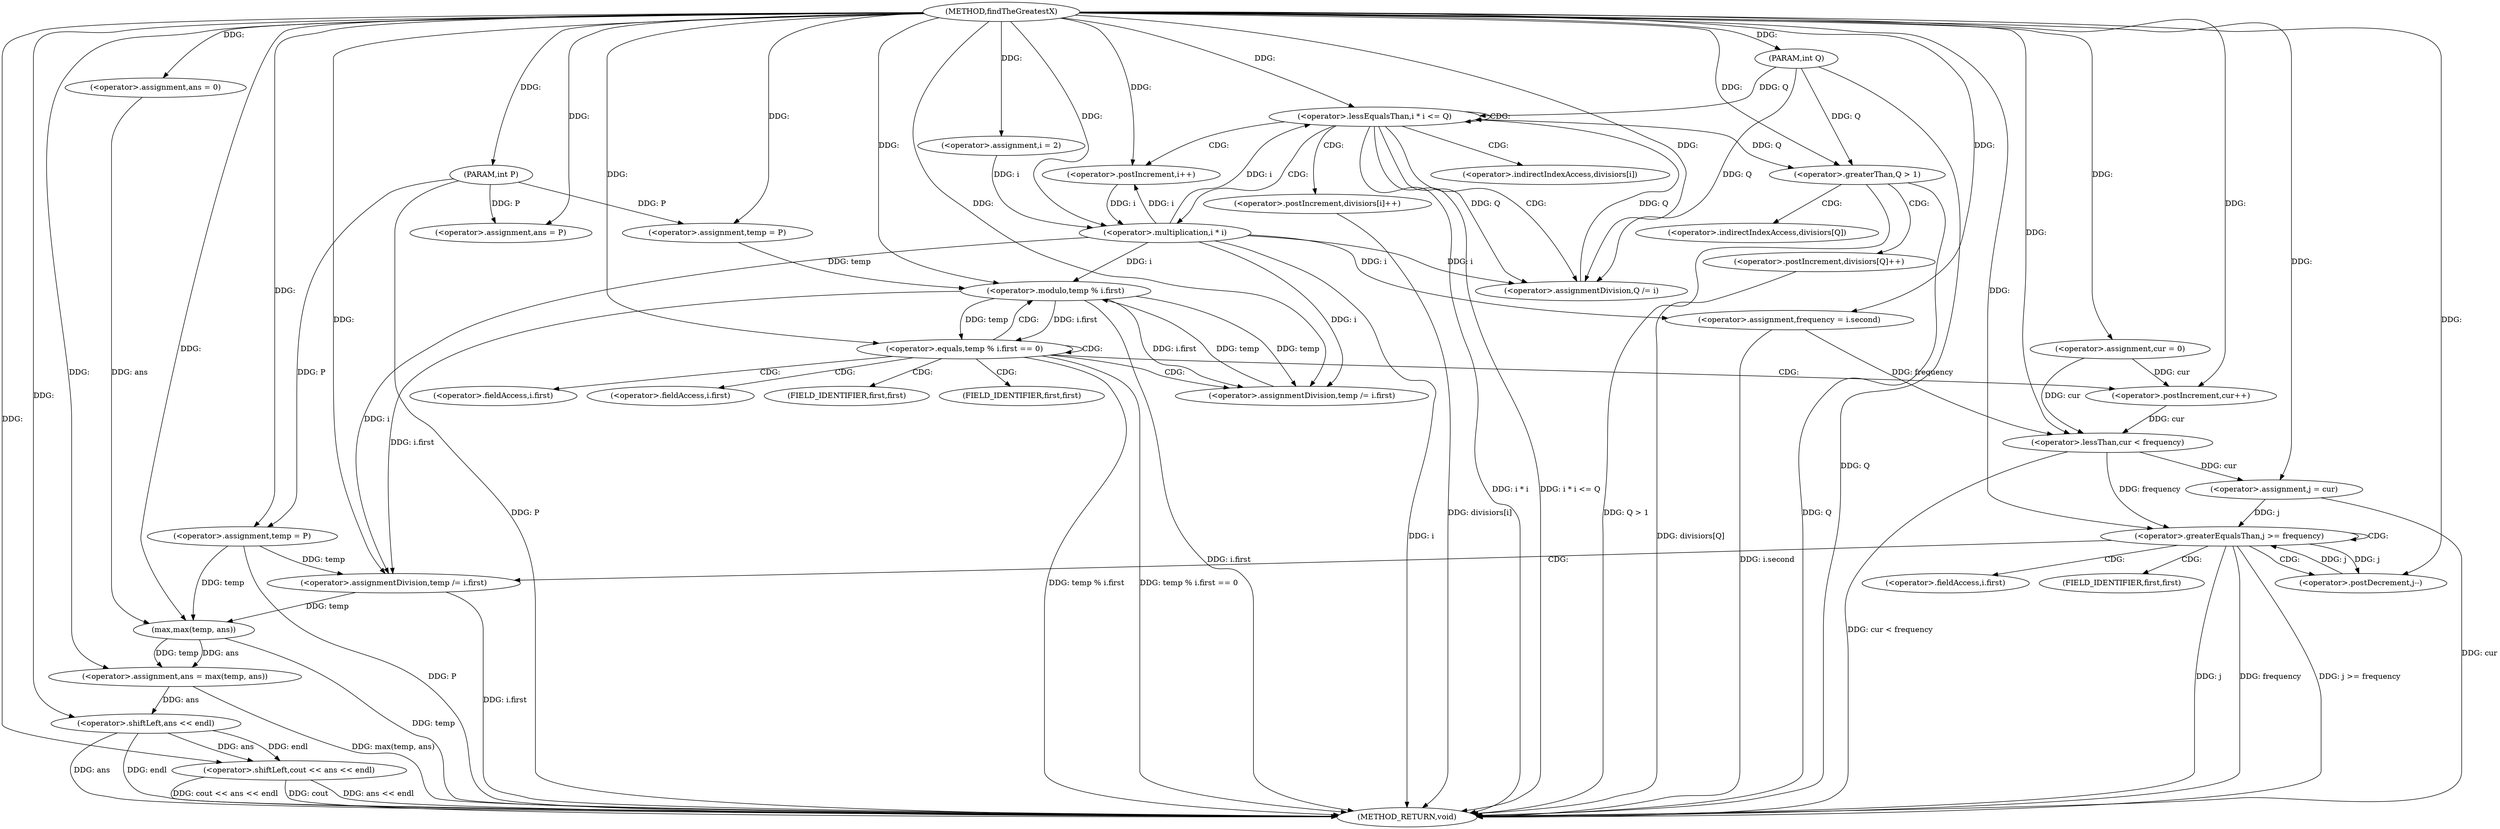 digraph "findTheGreatestX" {  
"1000741" [label = "(METHOD,findTheGreatestX)" ]
"1000849" [label = "(METHOD_RETURN,void)" ]
"1000742" [label = "(PARAM,int P)" ]
"1000743" [label = "(PARAM,int Q)" ]
"1000776" [label = "(<operator>.assignment,ans = 0)" ]
"1000844" [label = "(<operator>.shiftLeft,cout << ans << endl)" ]
"1000748" [label = "(<operator>.assignment,i = 2)" ]
"1000751" [label = "(<operator>.lessEqualsThan,i * i <= Q)" ]
"1000756" [label = "(<operator>.postIncrement,i++)" ]
"1000768" [label = "(<operator>.greaterThan,Q > 1)" ]
"1000771" [label = "(<operator>.postIncrement,divisiors[Q]++)" ]
"1000782" [label = "(<operator>.assignment,frequency = i.second)" ]
"1000788" [label = "(<operator>.assignment,temp = P)" ]
"1000792" [label = "(<operator>.assignment,cur = 0)" ]
"1000820" [label = "(<operator>.assignment,temp = P)" ]
"1000839" [label = "(<operator>.assignment,ans = max(temp, ans))" ]
"1000796" [label = "(<operator>.equals,temp % i.first == 0)" ]
"1000812" [label = "(<operator>.lessThan,cur < frequency)" ]
"1000825" [label = "(<operator>.assignment,j = cur)" ]
"1000828" [label = "(<operator>.greaterEqualsThan,j >= frequency)" ]
"1000831" [label = "(<operator>.postDecrement,j--)" ]
"1000846" [label = "(<operator>.shiftLeft,ans << endl)" ]
"1000752" [label = "(<operator>.multiplication,i * i)" ]
"1000760" [label = "(<operator>.assignmentDivision,Q /= i)" ]
"1000763" [label = "(<operator>.postIncrement,divisiors[i]++)" ]
"1000804" [label = "(<operator>.assignmentDivision,temp /= i.first)" ]
"1000809" [label = "(<operator>.postIncrement,cur++)" ]
"1000816" [label = "(<operator>.assignment,ans = P)" ]
"1000834" [label = "(<operator>.assignmentDivision,temp /= i.first)" ]
"1000841" [label = "(max,max(temp, ans))" ]
"1000797" [label = "(<operator>.modulo,temp % i.first)" ]
"1000772" [label = "(<operator>.indirectIndexAccess,divisiors[Q])" ]
"1000764" [label = "(<operator>.indirectIndexAccess,divisiors[i])" ]
"1000799" [label = "(<operator>.fieldAccess,i.first)" ]
"1000806" [label = "(<operator>.fieldAccess,i.first)" ]
"1000836" [label = "(<operator>.fieldAccess,i.first)" ]
"1000801" [label = "(FIELD_IDENTIFIER,first,first)" ]
"1000808" [label = "(FIELD_IDENTIFIER,first,first)" ]
"1000838" [label = "(FIELD_IDENTIFIER,first,first)" ]
  "1000742" -> "1000849"  [ label = "DDG: P"] 
  "1000743" -> "1000849"  [ label = "DDG: Q"] 
  "1000752" -> "1000849"  [ label = "DDG: i"] 
  "1000751" -> "1000849"  [ label = "DDG: i * i"] 
  "1000751" -> "1000849"  [ label = "DDG: i * i <= Q"] 
  "1000768" -> "1000849"  [ label = "DDG: Q"] 
  "1000768" -> "1000849"  [ label = "DDG: Q > 1"] 
  "1000771" -> "1000849"  [ label = "DDG: divisiors[Q]"] 
  "1000782" -> "1000849"  [ label = "DDG: i.second"] 
  "1000797" -> "1000849"  [ label = "DDG: i.first"] 
  "1000796" -> "1000849"  [ label = "DDG: temp % i.first"] 
  "1000796" -> "1000849"  [ label = "DDG: temp % i.first == 0"] 
  "1000812" -> "1000849"  [ label = "DDG: cur < frequency"] 
  "1000820" -> "1000849"  [ label = "DDG: P"] 
  "1000825" -> "1000849"  [ label = "DDG: cur"] 
  "1000828" -> "1000849"  [ label = "DDG: j"] 
  "1000828" -> "1000849"  [ label = "DDG: frequency"] 
  "1000828" -> "1000849"  [ label = "DDG: j >= frequency"] 
  "1000841" -> "1000849"  [ label = "DDG: temp"] 
  "1000839" -> "1000849"  [ label = "DDG: max(temp, ans)"] 
  "1000846" -> "1000849"  [ label = "DDG: ans"] 
  "1000844" -> "1000849"  [ label = "DDG: ans << endl"] 
  "1000844" -> "1000849"  [ label = "DDG: cout << ans << endl"] 
  "1000834" -> "1000849"  [ label = "DDG: i.first"] 
  "1000763" -> "1000849"  [ label = "DDG: divisiors[i]"] 
  "1000846" -> "1000849"  [ label = "DDG: endl"] 
  "1000844" -> "1000849"  [ label = "DDG: cout"] 
  "1000741" -> "1000742"  [ label = "DDG: "] 
  "1000741" -> "1000743"  [ label = "DDG: "] 
  "1000741" -> "1000776"  [ label = "DDG: "] 
  "1000741" -> "1000748"  [ label = "DDG: "] 
  "1000752" -> "1000782"  [ label = "DDG: i"] 
  "1000742" -> "1000788"  [ label = "DDG: P"] 
  "1000741" -> "1000788"  [ label = "DDG: "] 
  "1000741" -> "1000792"  [ label = "DDG: "] 
  "1000742" -> "1000820"  [ label = "DDG: P"] 
  "1000741" -> "1000820"  [ label = "DDG: "] 
  "1000841" -> "1000839"  [ label = "DDG: ans"] 
  "1000841" -> "1000839"  [ label = "DDG: temp"] 
  "1000741" -> "1000844"  [ label = "DDG: "] 
  "1000846" -> "1000844"  [ label = "DDG: ans"] 
  "1000846" -> "1000844"  [ label = "DDG: endl"] 
  "1000752" -> "1000751"  [ label = "DDG: i"] 
  "1000760" -> "1000751"  [ label = "DDG: Q"] 
  "1000743" -> "1000751"  [ label = "DDG: Q"] 
  "1000741" -> "1000751"  [ label = "DDG: "] 
  "1000741" -> "1000756"  [ label = "DDG: "] 
  "1000752" -> "1000756"  [ label = "DDG: i"] 
  "1000751" -> "1000768"  [ label = "DDG: Q"] 
  "1000743" -> "1000768"  [ label = "DDG: Q"] 
  "1000741" -> "1000768"  [ label = "DDG: "] 
  "1000741" -> "1000782"  [ label = "DDG: "] 
  "1000812" -> "1000825"  [ label = "DDG: cur"] 
  "1000741" -> "1000825"  [ label = "DDG: "] 
  "1000741" -> "1000839"  [ label = "DDG: "] 
  "1000839" -> "1000846"  [ label = "DDG: ans"] 
  "1000741" -> "1000846"  [ label = "DDG: "] 
  "1000748" -> "1000752"  [ label = "DDG: i"] 
  "1000756" -> "1000752"  [ label = "DDG: i"] 
  "1000741" -> "1000752"  [ label = "DDG: "] 
  "1000752" -> "1000760"  [ label = "DDG: i"] 
  "1000741" -> "1000760"  [ label = "DDG: "] 
  "1000797" -> "1000796"  [ label = "DDG: temp"] 
  "1000797" -> "1000796"  [ label = "DDG: i.first"] 
  "1000741" -> "1000796"  [ label = "DDG: "] 
  "1000752" -> "1000804"  [ label = "DDG: i"] 
  "1000797" -> "1000804"  [ label = "DDG: i.first"] 
  "1000792" -> "1000812"  [ label = "DDG: cur"] 
  "1000809" -> "1000812"  [ label = "DDG: cur"] 
  "1000741" -> "1000812"  [ label = "DDG: "] 
  "1000782" -> "1000812"  [ label = "DDG: frequency"] 
  "1000742" -> "1000816"  [ label = "DDG: P"] 
  "1000741" -> "1000816"  [ label = "DDG: "] 
  "1000825" -> "1000828"  [ label = "DDG: j"] 
  "1000831" -> "1000828"  [ label = "DDG: j"] 
  "1000741" -> "1000828"  [ label = "DDG: "] 
  "1000812" -> "1000828"  [ label = "DDG: frequency"] 
  "1000828" -> "1000831"  [ label = "DDG: j"] 
  "1000741" -> "1000831"  [ label = "DDG: "] 
  "1000752" -> "1000834"  [ label = "DDG: i"] 
  "1000797" -> "1000834"  [ label = "DDG: i.first"] 
  "1000820" -> "1000841"  [ label = "DDG: temp"] 
  "1000834" -> "1000841"  [ label = "DDG: temp"] 
  "1000741" -> "1000841"  [ label = "DDG: "] 
  "1000776" -> "1000841"  [ label = "DDG: ans"] 
  "1000751" -> "1000760"  [ label = "DDG: Q"] 
  "1000743" -> "1000760"  [ label = "DDG: Q"] 
  "1000788" -> "1000797"  [ label = "DDG: temp"] 
  "1000804" -> "1000797"  [ label = "DDG: temp"] 
  "1000741" -> "1000797"  [ label = "DDG: "] 
  "1000752" -> "1000797"  [ label = "DDG: i"] 
  "1000797" -> "1000804"  [ label = "DDG: temp"] 
  "1000741" -> "1000804"  [ label = "DDG: "] 
  "1000792" -> "1000809"  [ label = "DDG: cur"] 
  "1000741" -> "1000809"  [ label = "DDG: "] 
  "1000820" -> "1000834"  [ label = "DDG: temp"] 
  "1000741" -> "1000834"  [ label = "DDG: "] 
  "1000751" -> "1000760"  [ label = "CDG: "] 
  "1000751" -> "1000764"  [ label = "CDG: "] 
  "1000751" -> "1000751"  [ label = "CDG: "] 
  "1000751" -> "1000752"  [ label = "CDG: "] 
  "1000751" -> "1000756"  [ label = "CDG: "] 
  "1000751" -> "1000763"  [ label = "CDG: "] 
  "1000768" -> "1000772"  [ label = "CDG: "] 
  "1000768" -> "1000771"  [ label = "CDG: "] 
  "1000796" -> "1000797"  [ label = "CDG: "] 
  "1000796" -> "1000801"  [ label = "CDG: "] 
  "1000796" -> "1000808"  [ label = "CDG: "] 
  "1000796" -> "1000804"  [ label = "CDG: "] 
  "1000796" -> "1000796"  [ label = "CDG: "] 
  "1000796" -> "1000809"  [ label = "CDG: "] 
  "1000796" -> "1000799"  [ label = "CDG: "] 
  "1000796" -> "1000806"  [ label = "CDG: "] 
  "1000828" -> "1000834"  [ label = "CDG: "] 
  "1000828" -> "1000828"  [ label = "CDG: "] 
  "1000828" -> "1000836"  [ label = "CDG: "] 
  "1000828" -> "1000838"  [ label = "CDG: "] 
  "1000828" -> "1000831"  [ label = "CDG: "] 
}
